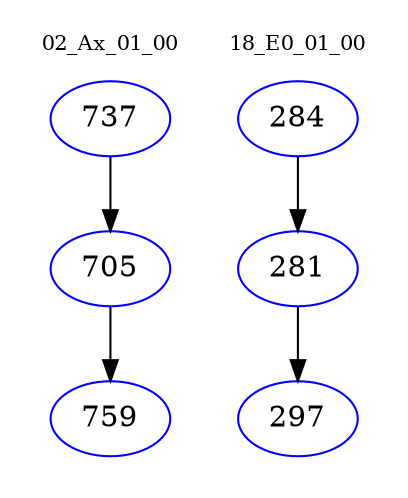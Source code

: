 digraph{
subgraph cluster_0 {
color = white
label = "02_Ax_01_00";
fontsize=10;
T0_737 [label="737", color="blue"]
T0_737 -> T0_705 [color="black"]
T0_705 [label="705", color="blue"]
T0_705 -> T0_759 [color="black"]
T0_759 [label="759", color="blue"]
}
subgraph cluster_1 {
color = white
label = "18_E0_01_00";
fontsize=10;
T1_284 [label="284", color="blue"]
T1_284 -> T1_281 [color="black"]
T1_281 [label="281", color="blue"]
T1_281 -> T1_297 [color="black"]
T1_297 [label="297", color="blue"]
}
}
